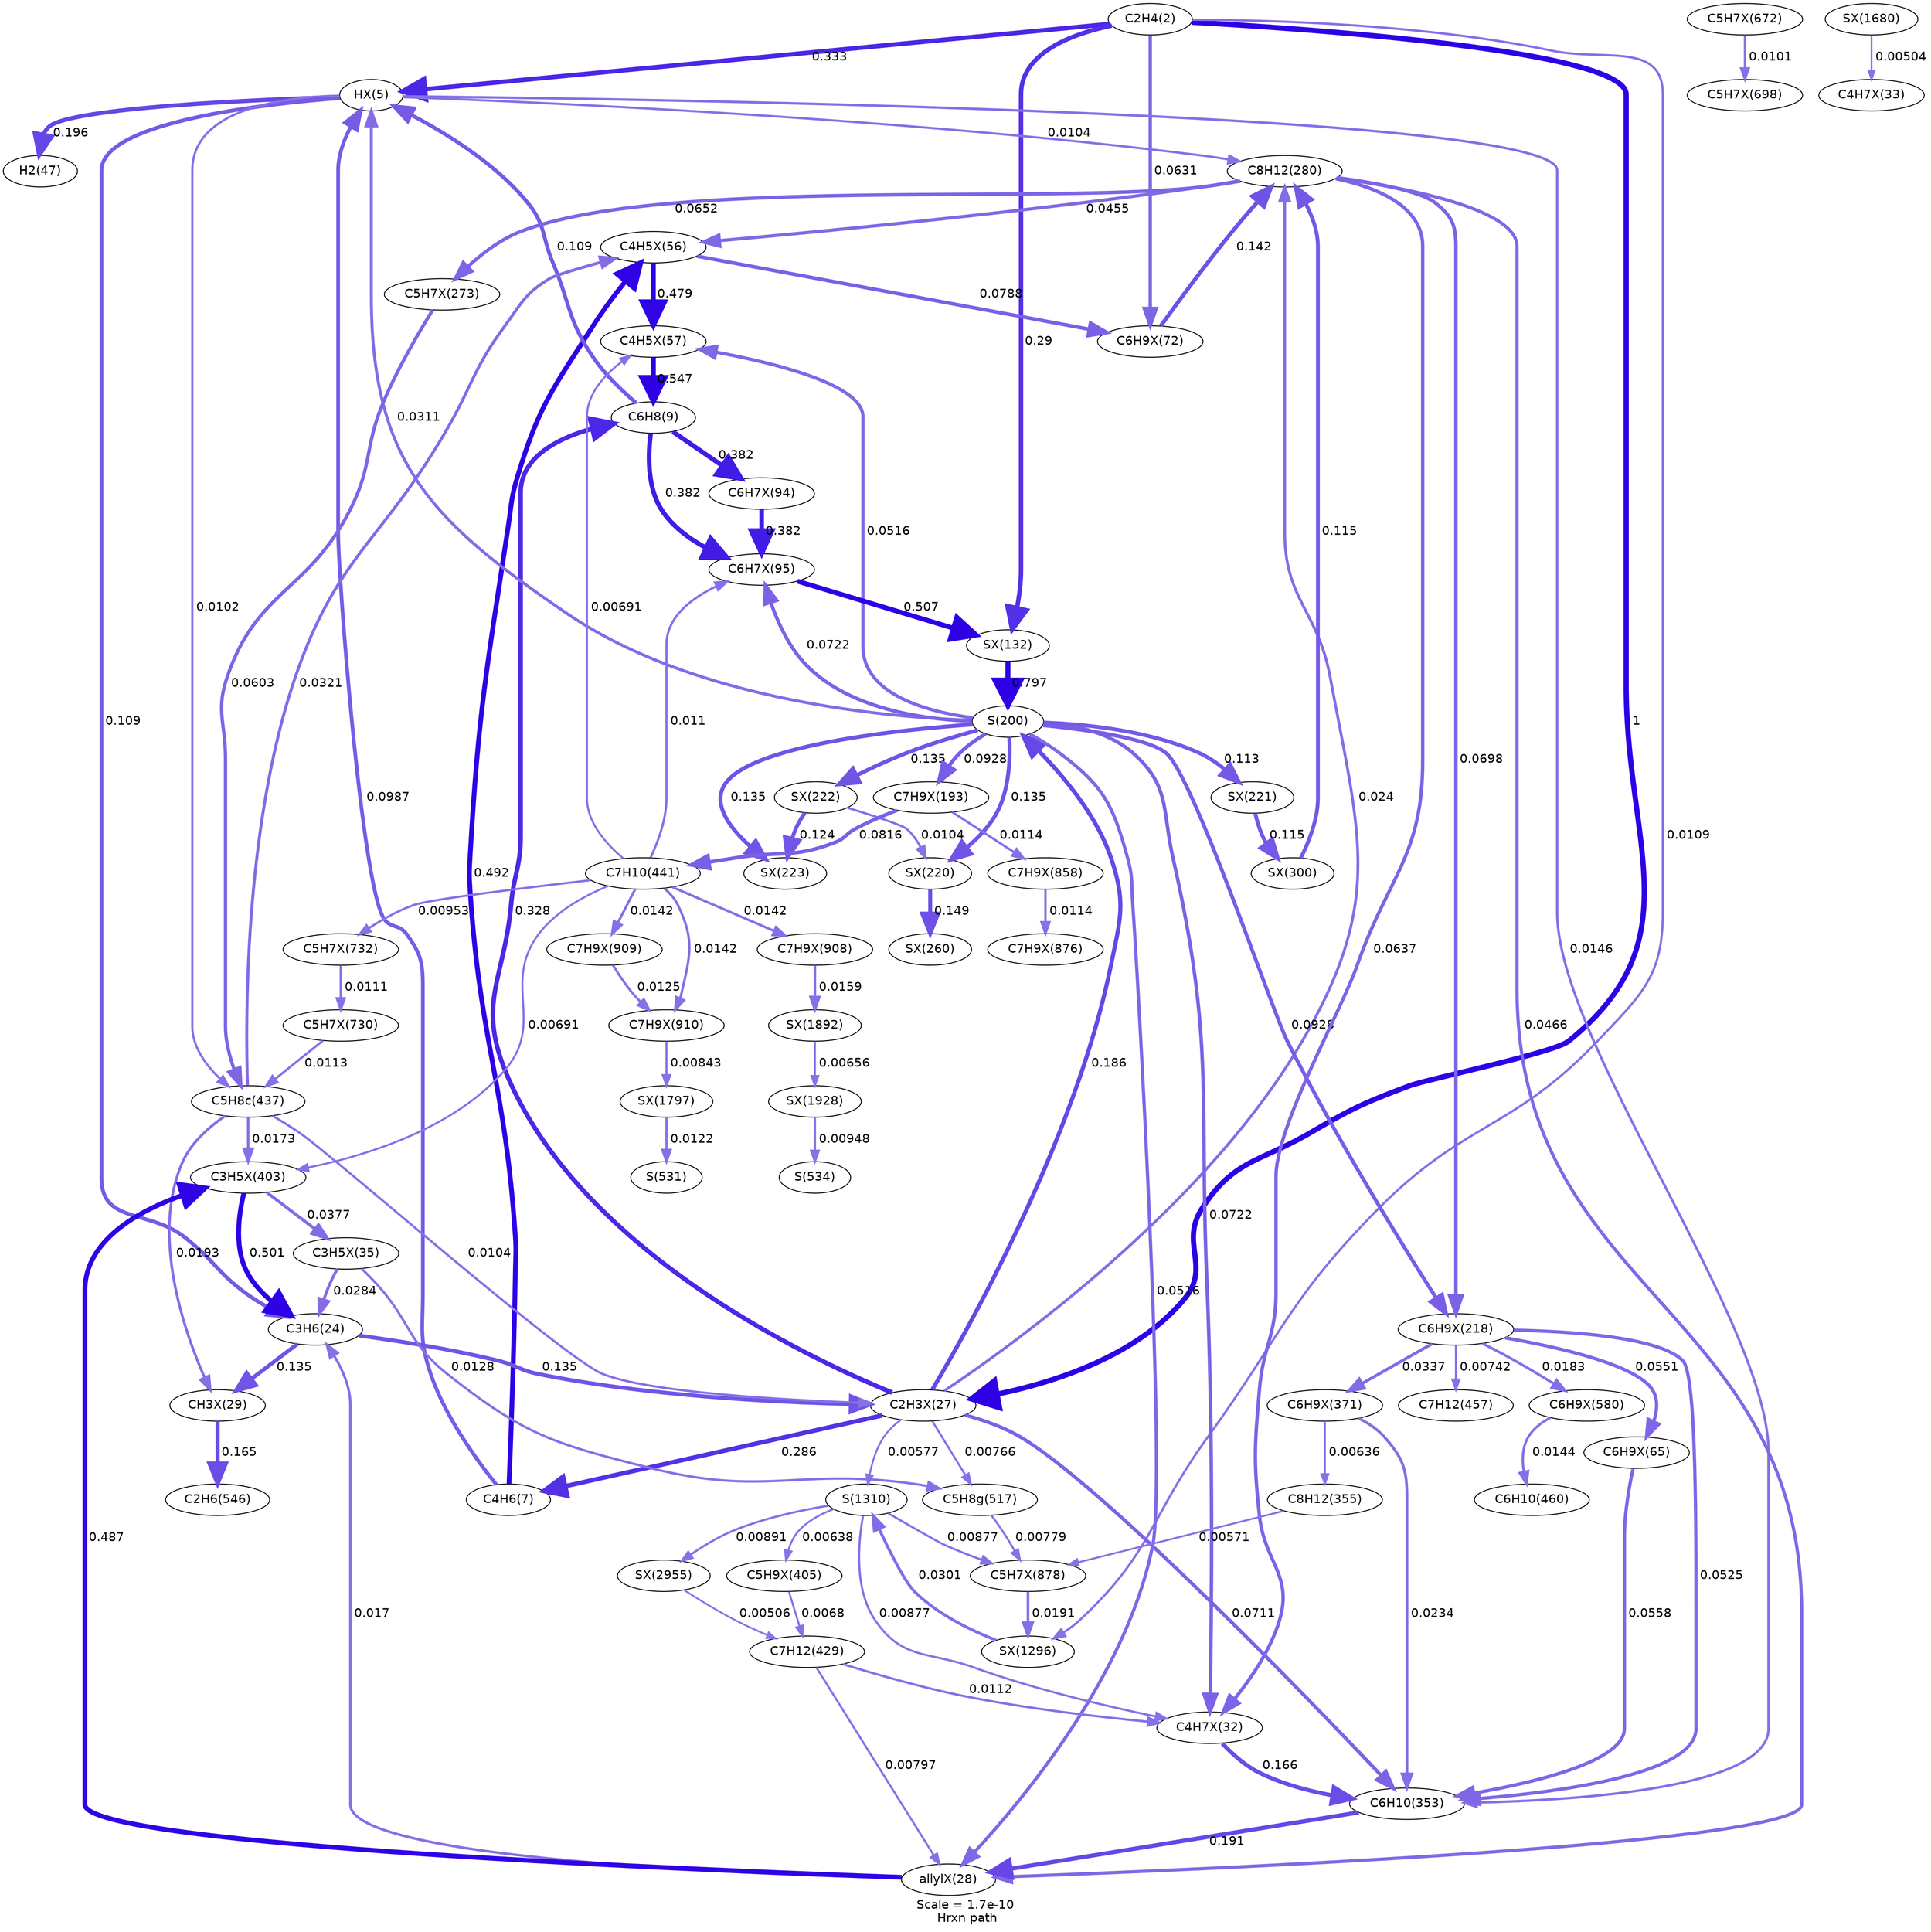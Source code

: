digraph reaction_paths {
center=1;
s5 -> s35[fontname="Helvetica", style="setlinewidth(5.17)", arrowsize=2.59, color="0.7, 0.833, 0.9"
, label=" 0.333"];
s5 -> s36[fontname="Helvetica", style="setlinewidth(6)", arrowsize=3, color="0.7, 1.5, 0.9"
, label=" 1"];
s5 -> s58[fontname="Helvetica", style="setlinewidth(5.06)", arrowsize=2.53, color="0.7, 0.79, 0.9"
, label=" 0.29"];
s5 -> s51[fontname="Helvetica", style="setlinewidth(3.91)", arrowsize=1.96, color="0.7, 0.563, 0.9"
, label=" 0.0631"];
s5 -> s102[fontname="Helvetica", style="setlinewidth(2.59)", arrowsize=1.29, color="0.7, 0.511, 0.9"
, label=" 0.0109"];
s35 -> s11[fontname="Helvetica", style="setlinewidth(4.77)", arrowsize=2.38, color="0.7, 0.696, 0.9"
, label=" 0.196"];
s8 -> s35[fontname="Helvetica", style="setlinewidth(4.25)", arrowsize=2.13, color="0.7, 0.599, 0.9"
, label=" 0.0987"];
s9 -> s35[fontname="Helvetica", style="setlinewidth(4.33)", arrowsize=2.16, color="0.7, 0.609, 0.9"
, label=" 0.109"];
s12 -> s35[fontname="Helvetica", style="setlinewidth(3.38)", arrowsize=1.69, color="0.7, 0.531, 0.9"
, label=" 0.0311"];
s35 -> s14[fontname="Helvetica", style="setlinewidth(2.56)", arrowsize=1.28, color="0.7, 0.51, 0.9"
, label=" 0.0104"];
s35 -> s15[fontname="Helvetica", style="setlinewidth(2.81)", arrowsize=1.41, color="0.7, 0.515, 0.9"
, label=" 0.0146"];
s35 -> s10[fontname="Helvetica", style="setlinewidth(4.33)", arrowsize=2.16, color="0.7, 0.609, 0.9"
, label=" 0.109"];
s35 -> s18[fontname="Helvetica", style="setlinewidth(2.54)", arrowsize=1.27, color="0.7, 0.51, 0.9"
, label=" 0.0102"];
s36 -> s8[fontname="Helvetica", style="setlinewidth(5.05)", arrowsize=2.53, color="0.7, 0.786, 0.9"
, label=" 0.286"];
s36 -> s9[fontname="Helvetica", style="setlinewidth(5.16)", arrowsize=2.58, color="0.7, 0.828, 0.9"
, label=" 0.328"];
s36 -> s12[fontname="Helvetica", style="setlinewidth(4.73)", arrowsize=2.37, color="0.7, 0.686, 0.9"
, label=" 0.186"];
s36 -> s14[fontname="Helvetica", style="setlinewidth(3.19)", arrowsize=1.59, color="0.7, 0.524, 0.9"
, label=" 0.024"];
s36 -> s15[fontname="Helvetica", style="setlinewidth(4)", arrowsize=2, color="0.7, 0.571, 0.9"
, label=" 0.0711"];
s10 -> s36[fontname="Helvetica", style="setlinewidth(4.49)", arrowsize=2.24, color="0.7, 0.635, 0.9"
, label=" 0.135"];
s18 -> s36[fontname="Helvetica", style="setlinewidth(2.55)", arrowsize=1.28, color="0.7, 0.51, 0.9"
, label=" 0.0104"];
s36 -> s22[fontname="Helvetica", style="setlinewidth(2.32)", arrowsize=1.16, color="0.7, 0.508, 0.9"
, label=" 0.00766"];
s36 -> s28[fontname="Helvetica", style="setlinewidth(2.11)", arrowsize=1.05, color="0.7, 0.506, 0.9"
, label=" 0.00577"];
s8 -> s47[fontname="Helvetica", style="setlinewidth(5.46)", arrowsize=2.73, color="0.7, 0.992, 0.9"
, label=" 0.492"];
s47 -> s48[fontname="Helvetica", style="setlinewidth(5.44)", arrowsize=2.72, color="0.7, 0.979, 0.9"
, label=" 0.479"];
s47 -> s51[fontname="Helvetica", style="setlinewidth(4.08)", arrowsize=2.04, color="0.7, 0.579, 0.9"
, label=" 0.0788"];
s14 -> s47[fontname="Helvetica", style="setlinewidth(3.67)", arrowsize=1.83, color="0.7, 0.545, 0.9"
, label=" 0.0455"];
s18 -> s47[fontname="Helvetica", style="setlinewidth(3.4)", arrowsize=1.7, color="0.7, 0.532, 0.9"
, label=" 0.0321"];
s48 -> s9[fontname="Helvetica", style="setlinewidth(5.55)", arrowsize=2.77, color="0.7, 1.05, 0.9"
, label=" 0.547"];
s12 -> s48[fontname="Helvetica", style="setlinewidth(3.76)", arrowsize=1.88, color="0.7, 0.552, 0.9"
, label=" 0.0516"];
s19 -> s48[fontname="Helvetica", style="setlinewidth(2.24)", arrowsize=1.12, color="0.7, 0.507, 0.9"
, label=" 0.00691"];
s9 -> s55[fontname="Helvetica", style="setlinewidth(5.27)", arrowsize=2.64, color="0.7, 0.882, 0.9"
, label=" 0.382"];
s9 -> s54[fontname="Helvetica", style="setlinewidth(5.27)", arrowsize=2.64, color="0.7, 0.882, 0.9"
, label=" 0.382"];
s54 -> s55[fontname="Helvetica", style="setlinewidth(5.27)", arrowsize=2.64, color="0.7, 0.882, 0.9"
, label=" 0.382"];
s55 -> s58[fontname="Helvetica", style="setlinewidth(5.49)", arrowsize=2.74, color="0.7, 1.01, 0.9"
, label=" 0.507"];
s12 -> s55[fontname="Helvetica", style="setlinewidth(4.02)", arrowsize=2.01, color="0.7, 0.572, 0.9"
, label=" 0.0722"];
s19 -> s55[fontname="Helvetica", style="setlinewidth(2.59)", arrowsize=1.3, color="0.7, 0.511, 0.9"
, label=" 0.011"];
s58 -> s12[fontname="Helvetica", style="setlinewidth(5.83)", arrowsize=2.91, color="0.7, 1.3, 0.9"
, label=" 0.797"];
s12 -> s65[fontname="Helvetica", style="setlinewidth(4.49)", arrowsize=2.24, color="0.7, 0.635, 0.9"
, label=" 0.135"];
s12 -> s64[fontname="Helvetica", style="setlinewidth(4.49)", arrowsize=2.24, color="0.7, 0.635, 0.9"
, label=" 0.135"];
s12 -> s62[fontname="Helvetica", style="setlinewidth(4.49)", arrowsize=2.24, color="0.7, 0.635, 0.9"
, label=" 0.135"];
s12 -> s41[fontname="Helvetica", style="setlinewidth(4.02)", arrowsize=2.01, color="0.7, 0.572, 0.9"
, label=" 0.0722"];
s12 -> s37[fontname="Helvetica", style="setlinewidth(3.76)", arrowsize=1.88, color="0.7, 0.552, 0.9"
, label=" 0.0516"];
s12 -> s61[fontname="Helvetica", style="setlinewidth(4.21)", arrowsize=2.1, color="0.7, 0.593, 0.9"
, label=" 0.0928"];
s12 -> s63[fontname="Helvetica", style="setlinewidth(4.35)", arrowsize=2.18, color="0.7, 0.613, 0.9"
, label=" 0.113"];
s12 -> s60[fontname="Helvetica", style="setlinewidth(4.21)", arrowsize=2.1, color="0.7, 0.593, 0.9"
, label=" 0.0928"];
s64 -> s65[fontname="Helvetica", style="setlinewidth(4.42)", arrowsize=2.21, color="0.7, 0.624, 0.9"
, label=" 0.124"];
s64 -> s62[fontname="Helvetica", style="setlinewidth(2.55)", arrowsize=1.28, color="0.7, 0.51, 0.9"
, label=" 0.0104"];
s62 -> s69[fontname="Helvetica", style="setlinewidth(4.56)", arrowsize=2.28, color="0.7, 0.649, 0.9"
, label=" 0.149"];
s51 -> s14[fontname="Helvetica", style="setlinewidth(4.53)", arrowsize=2.26, color="0.7, 0.642, 0.9"
, label=" 0.142"];
s14 -> s41[fontname="Helvetica", style="setlinewidth(3.92)", arrowsize=1.96, color="0.7, 0.564, 0.9"
, label=" 0.0637"];
s14 -> s37[fontname="Helvetica", style="setlinewidth(3.69)", arrowsize=1.84, color="0.7, 0.547, 0.9"
, label=" 0.0466"];
s14 -> s61[fontname="Helvetica", style="setlinewidth(3.99)", arrowsize=2, color="0.7, 0.57, 0.9"
, label=" 0.0698"];
s74 -> s14[fontname="Helvetica", style="setlinewidth(4.36)", arrowsize=2.18, color="0.7, 0.615, 0.9"
, label=" 0.115"];
s14 -> s73[fontname="Helvetica", style="setlinewidth(3.94)", arrowsize=1.97, color="0.7, 0.565, 0.9"
, label=" 0.0652"];
s41 -> s15[fontname="Helvetica", style="setlinewidth(4.64)", arrowsize=2.32, color="0.7, 0.666, 0.9"
, label=" 0.166"];
s28 -> s41[fontname="Helvetica", style="setlinewidth(2.42)", arrowsize=1.21, color="0.7, 0.509, 0.9"
, label=" 0.00877"];
s17 -> s41[fontname="Helvetica", style="setlinewidth(2.61)", arrowsize=1.3, color="0.7, 0.511, 0.9"
, label=" 0.0112"];
s15 -> s37[fontname="Helvetica", style="setlinewidth(4.75)", arrowsize=2.38, color="0.7, 0.691, 0.9"
, label=" 0.191"];
s61 -> s15[fontname="Helvetica", style="setlinewidth(3.77)", arrowsize=1.89, color="0.7, 0.552, 0.9"
, label=" 0.0525"];
s49 -> s15[fontname="Helvetica", style="setlinewidth(3.82)", arrowsize=1.91, color="0.7, 0.556, 0.9"
, label=" 0.0558"];
s76 -> s15[fontname="Helvetica", style="setlinewidth(3.17)", arrowsize=1.58, color="0.7, 0.523, 0.9"
, label=" 0.0234"];
s37 -> s77[fontname="Helvetica", style="setlinewidth(5.46)", arrowsize=2.73, color="0.7, 0.987, 0.9"
, label=" 0.487"];
s37 -> s10[fontname="Helvetica", style="setlinewidth(2.93)", arrowsize=1.46, color="0.7, 0.517, 0.9"
, label=" 0.017"];
s17 -> s37[fontname="Helvetica", style="setlinewidth(2.35)", arrowsize=1.18, color="0.7, 0.508, 0.9"
, label=" 0.00797"];
s77 -> s10[fontname="Helvetica", style="setlinewidth(5.48)", arrowsize=2.74, color="0.7, 1, 0.9"
, label=" 0.501"];
s77 -> s44[fontname="Helvetica", style="setlinewidth(3.52)", arrowsize=1.76, color="0.7, 0.538, 0.9"
, label=" 0.0377"];
s18 -> s77[fontname="Helvetica", style="setlinewidth(2.94)", arrowsize=1.47, color="0.7, 0.517, 0.9"
, label=" 0.0173"];
s19 -> s77[fontname="Helvetica", style="setlinewidth(2.24)", arrowsize=1.12, color="0.7, 0.507, 0.9"
, label=" 0.00691"];
s10 -> s38[fontname="Helvetica", style="setlinewidth(4.49)", arrowsize=2.24, color="0.7, 0.635, 0.9"
, label=" 0.135"];
s44 -> s10[fontname="Helvetica", style="setlinewidth(3.31)", arrowsize=1.66, color="0.7, 0.528, 0.9"
, label=" 0.0284"];
s18 -> s38[fontname="Helvetica", style="setlinewidth(3.02)", arrowsize=1.51, color="0.7, 0.519, 0.9"
, label=" 0.0193"];
s38 -> s26[fontname="Helvetica", style="setlinewidth(4.64)", arrowsize=2.32, color="0.7, 0.665, 0.9"
, label=" 0.165"];
s44 -> s22[fontname="Helvetica", style="setlinewidth(2.71)", arrowsize=1.35, color="0.7, 0.513, 0.9"
, label=" 0.0128"];
s61 -> s49[fontname="Helvetica", style="setlinewidth(3.81)", arrowsize=1.91, color="0.7, 0.555, 0.9"
, label=" 0.0551"];
s61 -> s76[fontname="Helvetica", style="setlinewidth(3.44)", arrowsize=1.72, color="0.7, 0.534, 0.9"
, label=" 0.0337"];
s61 -> s83[fontname="Helvetica", style="setlinewidth(2.98)", arrowsize=1.49, color="0.7, 0.518, 0.9"
, label=" 0.0183"];
s61 -> s20[fontname="Helvetica", style="setlinewidth(2.3)", arrowsize=1.15, color="0.7, 0.507, 0.9"
, label=" 0.00742"];
s76 -> s16[fontname="Helvetica", style="setlinewidth(2.18)", arrowsize=1.09, color="0.7, 0.506, 0.9"
, label=" 0.00636"];
s63 -> s74[fontname="Helvetica", style="setlinewidth(4.37)", arrowsize=2.18, color="0.7, 0.615, 0.9"
, label=" 0.115"];
s73 -> s18[fontname="Helvetica", style="setlinewidth(3.88)", arrowsize=1.94, color="0.7, 0.56, 0.9"
, label=" 0.0603"];
s84 -> s85[fontname="Helvetica", style="setlinewidth(2.53)", arrowsize=1.26, color="0.7, 0.51, 0.9"
, label=" 0.0101"];
s87 -> s18[fontname="Helvetica", style="setlinewidth(2.61)", arrowsize=1.31, color="0.7, 0.511, 0.9"
, label=" 0.0113"];
s60 -> s90[fontname="Helvetica", style="setlinewidth(2.62)", arrowsize=1.31, color="0.7, 0.511, 0.9"
, label=" 0.0114"];
s60 -> s19[fontname="Helvetica", style="setlinewidth(4.11)", arrowsize=2.05, color="0.7, 0.582, 0.9"
, label=" 0.0816"];
s90 -> s91[fontname="Helvetica", style="setlinewidth(2.62)", arrowsize=1.31, color="0.7, 0.511, 0.9"
, label=" 0.0114"];
s19 -> s89[fontname="Helvetica", style="setlinewidth(2.49)", arrowsize=1.24, color="0.7, 0.51, 0.9"
, label=" 0.00953"];
s19 -> s96[fontname="Helvetica", style="setlinewidth(2.79)", arrowsize=1.39, color="0.7, 0.514, 0.9"
, label=" 0.0142"];
s19 -> s95[fontname="Helvetica", style="setlinewidth(2.79)", arrowsize=1.39, color="0.7, 0.514, 0.9"
, label=" 0.0142"];
s19 -> s94[fontname="Helvetica", style="setlinewidth(2.79)", arrowsize=1.39, color="0.7, 0.514, 0.9"
, label=" 0.0142"];
s89 -> s87[fontname="Helvetica", style="setlinewidth(2.6)", arrowsize=1.3, color="0.7, 0.511, 0.9"
, label=" 0.0111"];
s22 -> s93[fontname="Helvetica", style="setlinewidth(2.34)", arrowsize=1.17, color="0.7, 0.508, 0.9"
, label=" 0.00779"];
s16 -> s93[fontname="Helvetica", style="setlinewidth(2.1)", arrowsize=1.05, color="0.7, 0.506, 0.9"
, label=" 0.00571"];
s93 -> s102[fontname="Helvetica", style="setlinewidth(3.01)", arrowsize=1.51, color="0.7, 0.519, 0.9"
, label=" 0.0191"];
s28 -> s93[fontname="Helvetica", style="setlinewidth(2.42)", arrowsize=1.21, color="0.7, 0.509, 0.9"
, label=" 0.00877"];
s83 -> s21[fontname="Helvetica", style="setlinewidth(2.8)", arrowsize=1.4, color="0.7, 0.514, 0.9"
, label=" 0.0144"];
s95 -> s96[fontname="Helvetica", style="setlinewidth(2.69)", arrowsize=1.35, color="0.7, 0.513, 0.9"
, label=" 0.0125"];
s96 -> s105[fontname="Helvetica", style="setlinewidth(2.39)", arrowsize=1.2, color="0.7, 0.508, 0.9"
, label=" 0.00843"];
s94 -> s107[fontname="Helvetica", style="setlinewidth(2.87)", arrowsize=1.44, color="0.7, 0.516, 0.9"
, label=" 0.0159"];
s107 -> s109[fontname="Helvetica", style="setlinewidth(2.2)", arrowsize=1.1, color="0.7, 0.507, 0.9"
, label=" 0.00656"];
s105 -> s23[fontname="Helvetica", style="setlinewidth(2.67)", arrowsize=1.34, color="0.7, 0.512, 0.9"
, label=" 0.0122"];
s109 -> s24[fontname="Helvetica", style="setlinewidth(2.48)", arrowsize=1.24, color="0.7, 0.509, 0.9"
, label=" 0.00948"];
s103 -> s42[fontname="Helvetica", style="setlinewidth(2.01)", arrowsize=1, color="0.7, 0.505, 0.9"
, label=" 0.00504"];
s102 -> s28[fontname="Helvetica", style="setlinewidth(3.35)", arrowsize=1.68, color="0.7, 0.53, 0.9"
, label=" 0.0301"];
s28 -> s118[fontname="Helvetica", style="setlinewidth(2.44)", arrowsize=1.22, color="0.7, 0.509, 0.9"
, label=" 0.00891"];
s28 -> s78[fontname="Helvetica", style="setlinewidth(2.18)", arrowsize=1.09, color="0.7, 0.506, 0.9"
, label=" 0.00638"];
s118 -> s17[fontname="Helvetica", style="setlinewidth(2.01)", arrowsize=1, color="0.7, 0.505, 0.9"
, label=" 0.00506"];
s78 -> s17[fontname="Helvetica", style="setlinewidth(2.23)", arrowsize=1.12, color="0.7, 0.507, 0.9"
, label=" 0.0068"];
s5 [ fontname="Helvetica", label="C2H4(2)"];
s8 [ fontname="Helvetica", label="C4H6(7)"];
s9 [ fontname="Helvetica", label="C6H8(9)"];
s10 [ fontname="Helvetica", label="C3H6(24)"];
s11 [ fontname="Helvetica", label="H2(47)"];
s12 [ fontname="Helvetica", label="S(200)"];
s14 [ fontname="Helvetica", label="C8H12(280)"];
s15 [ fontname="Helvetica", label="C6H10(353)"];
s16 [ fontname="Helvetica", label="C8H12(355)"];
s17 [ fontname="Helvetica", label="C7H12(429)"];
s18 [ fontname="Helvetica", label="C5H8c(437)"];
s19 [ fontname="Helvetica", label="C7H10(441)"];
s20 [ fontname="Helvetica", label="C7H12(457)"];
s21 [ fontname="Helvetica", label="C6H10(460)"];
s22 [ fontname="Helvetica", label="C5H8g(517)"];
s23 [ fontname="Helvetica", label="S(531)"];
s24 [ fontname="Helvetica", label="S(534)"];
s26 [ fontname="Helvetica", label="C2H6(546)"];
s28 [ fontname="Helvetica", label="S(1310)"];
s35 [ fontname="Helvetica", label="HX(5)"];
s36 [ fontname="Helvetica", label="C2H3X(27)"];
s37 [ fontname="Helvetica", label="allylX(28)"];
s38 [ fontname="Helvetica", label="CH3X(29)"];
s41 [ fontname="Helvetica", label="C4H7X(32)"];
s42 [ fontname="Helvetica", label="C4H7X(33)"];
s44 [ fontname="Helvetica", label="C3H5X(35)"];
s47 [ fontname="Helvetica", label="C4H5X(56)"];
s48 [ fontname="Helvetica", label="C4H5X(57)"];
s49 [ fontname="Helvetica", label="C6H9X(65)"];
s51 [ fontname="Helvetica", label="C6H9X(72)"];
s54 [ fontname="Helvetica", label="C6H7X(94)"];
s55 [ fontname="Helvetica", label="C6H7X(95)"];
s58 [ fontname="Helvetica", label="SX(132)"];
s60 [ fontname="Helvetica", label="C7H9X(193)"];
s61 [ fontname="Helvetica", label="C6H9X(218)"];
s62 [ fontname="Helvetica", label="SX(220)"];
s63 [ fontname="Helvetica", label="SX(221)"];
s64 [ fontname="Helvetica", label="SX(222)"];
s65 [ fontname="Helvetica", label="SX(223)"];
s69 [ fontname="Helvetica", label="SX(260)"];
s73 [ fontname="Helvetica", label="C5H7X(273)"];
s74 [ fontname="Helvetica", label="SX(300)"];
s76 [ fontname="Helvetica", label="C6H9X(371)"];
s77 [ fontname="Helvetica", label="C3H5X(403)"];
s78 [ fontname="Helvetica", label="C5H9X(405)"];
s83 [ fontname="Helvetica", label="C6H9X(580)"];
s84 [ fontname="Helvetica", label="C5H7X(672)"];
s85 [ fontname="Helvetica", label="C5H7X(698)"];
s87 [ fontname="Helvetica", label="C5H7X(730)"];
s89 [ fontname="Helvetica", label="C5H7X(732)"];
s90 [ fontname="Helvetica", label="C7H9X(858)"];
s91 [ fontname="Helvetica", label="C7H9X(876)"];
s93 [ fontname="Helvetica", label="C5H7X(878)"];
s94 [ fontname="Helvetica", label="C7H9X(908)"];
s95 [ fontname="Helvetica", label="C7H9X(909)"];
s96 [ fontname="Helvetica", label="C7H9X(910)"];
s102 [ fontname="Helvetica", label="SX(1296)"];
s103 [ fontname="Helvetica", label="SX(1680)"];
s105 [ fontname="Helvetica", label="SX(1797)"];
s107 [ fontname="Helvetica", label="SX(1892)"];
s109 [ fontname="Helvetica", label="SX(1928)"];
s118 [ fontname="Helvetica", label="SX(2955)"];
 label = "Scale = 1.7e-10\l Hrxn path";
 fontname = "Helvetica";
}
